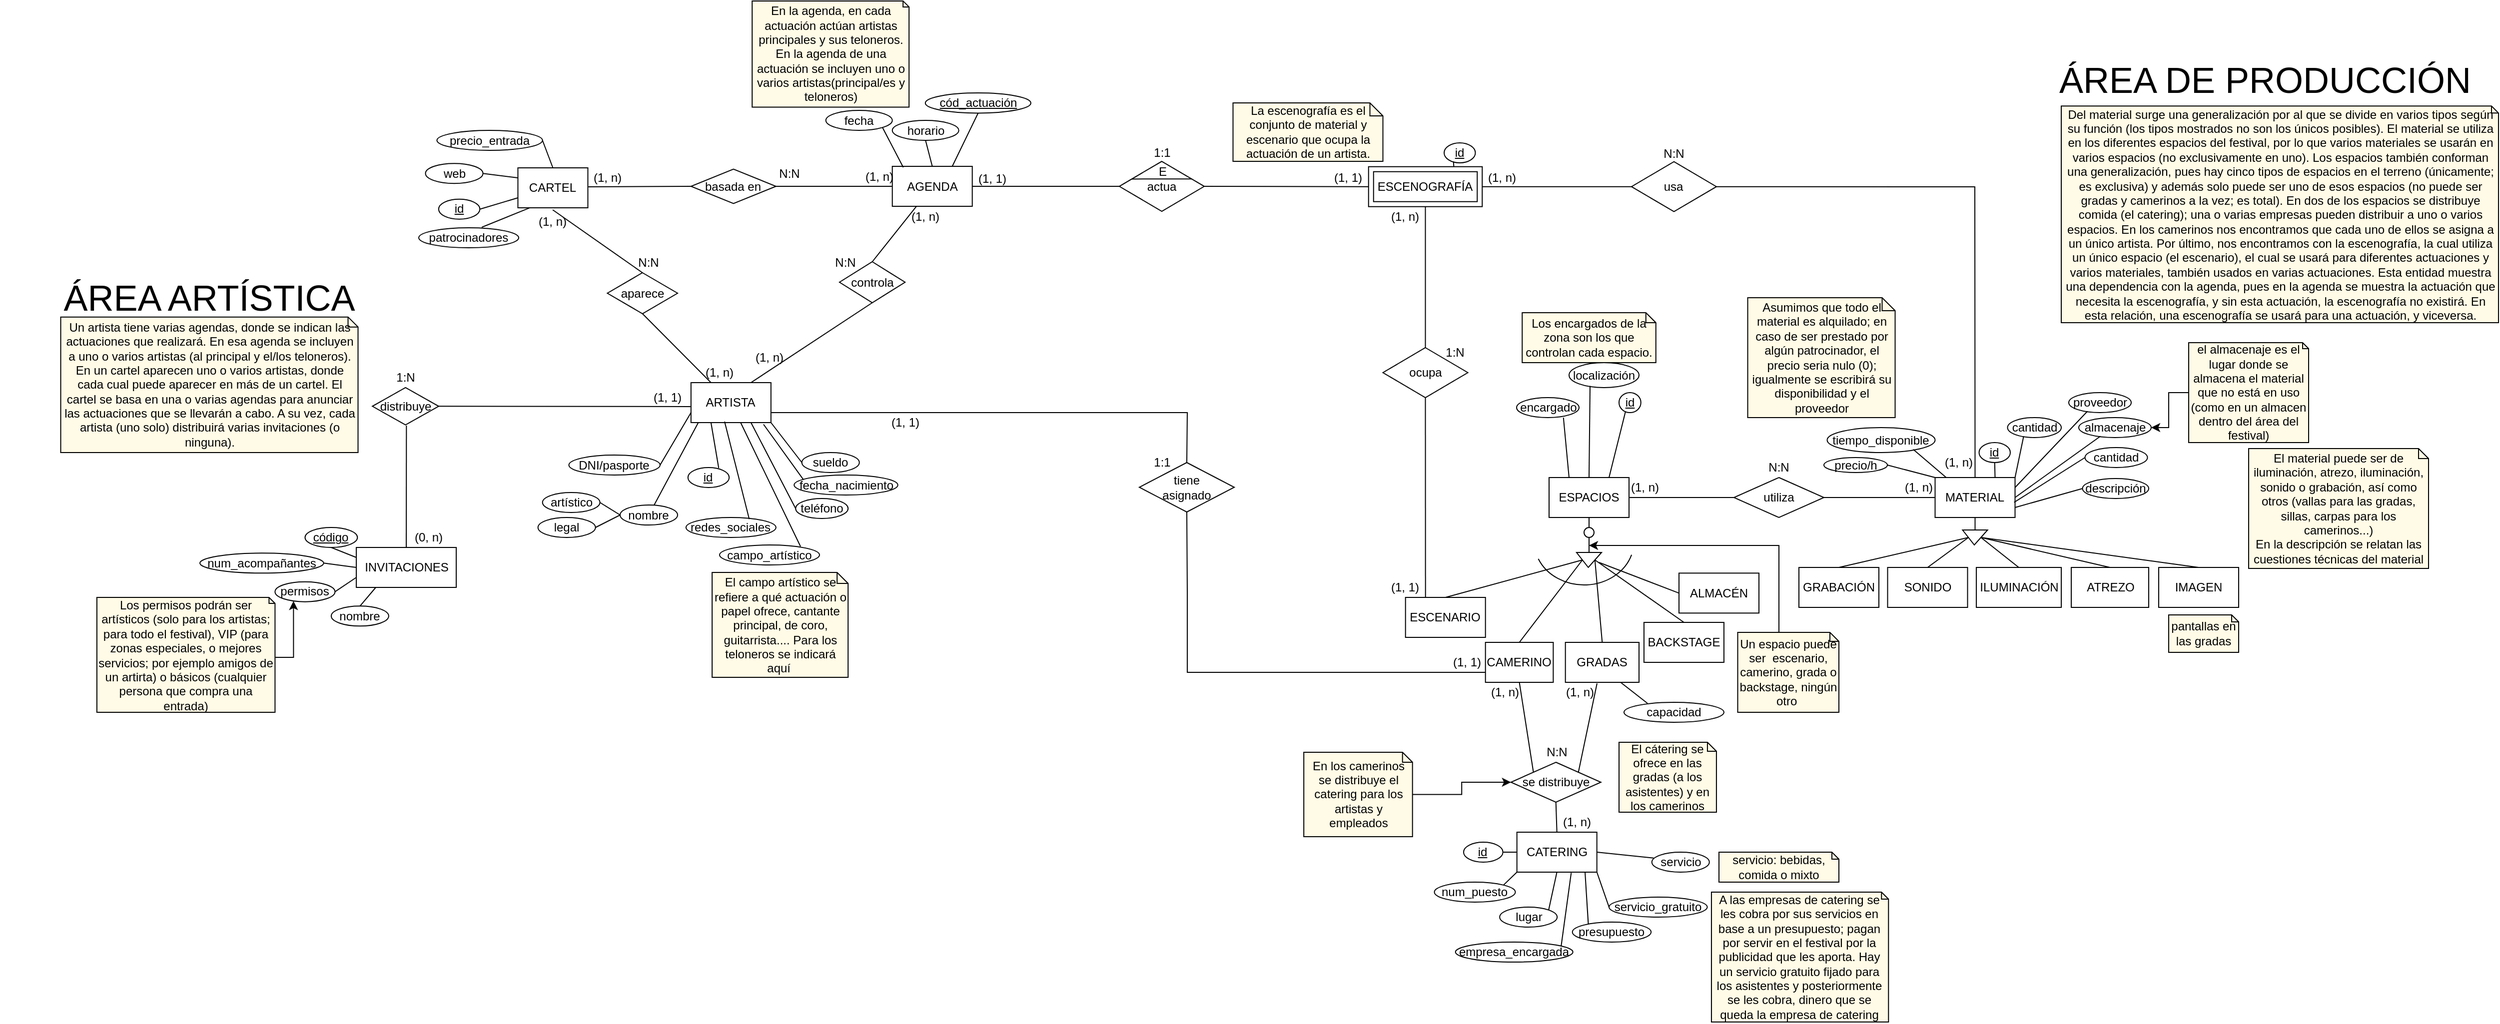 <mxfile version="14.6.6" type="device"><diagram id="wHpsSQKOxJFCnORs4FpX" name="Page-1"><mxGraphModel dx="2212" dy="1757" grid="1" gridSize="10" guides="1" tooltips="1" connect="1" arrows="1" fold="1" page="1" pageScale="1" pageWidth="827" pageHeight="1169" math="0" shadow="0"><root><mxCell id="0"/><mxCell id="1" parent="0"/><mxCell id="zHN2boDvlVWGgwDAEwIw-7" value="ESCENOGRAFÍA" style="shape=ext;margin=3;double=1;whiteSpace=wrap;html=1;align=center;" vertex="1" parent="1"><mxGeometry x="969.37" y="53.84" width="113.75" height="40" as="geometry"/></mxCell><mxCell id="lAFr23rKKSuZjU2SJJOA-1" value="ARTISTA" style="rounded=0;whiteSpace=wrap;html=1;" parent="1" vertex="1"><mxGeometry x="291.42" y="270" width="80" height="40" as="geometry"/></mxCell><mxCell id="lAFr23rKKSuZjU2SJJOA-2" value="CARTEL" style="rounded=0;whiteSpace=wrap;html=1;" parent="1" vertex="1"><mxGeometry x="118.23" y="55" width="70" height="40" as="geometry"/></mxCell><mxCell id="lAFr23rKKSuZjU2SJJOA-3" value="INVITACIONES" style="rounded=0;whiteSpace=wrap;html=1;" parent="1" vertex="1"><mxGeometry x="-43.5" y="435" width="100" height="40" as="geometry"/></mxCell><mxCell id="lAFr23rKKSuZjU2SJJOA-4" value="AGENDA" style="rounded=0;whiteSpace=wrap;html=1;" parent="1" vertex="1"><mxGeometry x="492.85" y="53.51" width="80" height="40" as="geometry"/></mxCell><mxCell id="lAFr23rKKSuZjU2SJJOA-45" value="MATERIAL" style="rounded=0;whiteSpace=wrap;html=1;" parent="1" vertex="1"><mxGeometry x="1536.25" y="365" width="80" height="40" as="geometry"/></mxCell><mxCell id="lAFr23rKKSuZjU2SJJOA-46" value="SONIDO" style="rounded=0;whiteSpace=wrap;html=1;" parent="1" vertex="1"><mxGeometry x="1488.75" y="455" width="80" height="40" as="geometry"/></mxCell><mxCell id="lAFr23rKKSuZjU2SJJOA-47" value="GRABACIÓN" style="rounded=0;whiteSpace=wrap;html=1;" parent="1" vertex="1"><mxGeometry x="1400" y="455" width="80" height="40" as="geometry"/></mxCell><mxCell id="lAFr23rKKSuZjU2SJJOA-48" value="ILUMINACIÓN" style="rounded=0;whiteSpace=wrap;html=1;" parent="1" vertex="1"><mxGeometry x="1577.5" y="455" width="85" height="40" as="geometry"/></mxCell><mxCell id="lAFr23rKKSuZjU2SJJOA-49" value="ESPACIOS" style="rounded=0;whiteSpace=wrap;html=1;" parent="1" vertex="1"><mxGeometry x="1150" y="365" width="80" height="40" as="geometry"/></mxCell><mxCell id="lAFr23rKKSuZjU2SJJOA-50" value="ESCENARIO" style="rounded=0;whiteSpace=wrap;html=1;" parent="1" vertex="1"><mxGeometry x="1006.34" y="485" width="80" height="40" as="geometry"/></mxCell><mxCell id="lAFr23rKKSuZjU2SJJOA-51" value="GRADAS" style="rounded=0;whiteSpace=wrap;html=1;" parent="1" vertex="1"><mxGeometry x="1166.34" y="530" width="73.66" height="40" as="geometry"/></mxCell><mxCell id="lAFr23rKKSuZjU2SJJOA-52" value="BACKSTAGE" style="rounded=0;whiteSpace=wrap;html=1;" parent="1" vertex="1"><mxGeometry x="1244.97" y="510" width="80" height="40" as="geometry"/></mxCell><mxCell id="lAFr23rKKSuZjU2SJJOA-53" value="CATERING" style="rounded=0;whiteSpace=wrap;html=1;" parent="1" vertex="1"><mxGeometry x="1117.84" y="720" width="80" height="40" as="geometry"/></mxCell><mxCell id="lAFr23rKKSuZjU2SJJOA-55" value="" style="endArrow=none;html=1;rounded=0;exitX=0.5;exitY=1;exitDx=0;exitDy=0;startArrow=none;" parent="1" source="ZpnFqnNZQAsO4K6QBseK-27" target="lAFr23rKKSuZjU2SJJOA-56" edge="1"><mxGeometry relative="1" as="geometry"><mxPoint x="1180" y="415" as="sourcePoint"/><mxPoint x="1190" y="425" as="targetPoint"/></mxGeometry></mxCell><mxCell id="lAFr23rKKSuZjU2SJJOA-56" value="" style="verticalLabelPosition=bottom;verticalAlign=top;html=1;shape=mxgraph.basic.acute_triangle;dx=0.53;rotation=-180;" parent="1" vertex="1"><mxGeometry x="1177.5" y="440" width="25" height="15" as="geometry"/></mxCell><mxCell id="lAFr23rKKSuZjU2SJJOA-57" value="" style="endArrow=none;html=1;rounded=0;exitX=0;exitY=0;exitDx=6.625;exitDy=7.5;exitPerimeter=0;entryX=0.5;entryY=0;entryDx=0;entryDy=0;" parent="1" source="lAFr23rKKSuZjU2SJJOA-56" target="lAFr23rKKSuZjU2SJJOA-51" edge="1"><mxGeometry relative="1" as="geometry"><mxPoint x="1130" y="455" as="sourcePoint"/><mxPoint x="1290" y="455" as="targetPoint"/></mxGeometry></mxCell><mxCell id="lAFr23rKKSuZjU2SJJOA-58" value="" style="endArrow=none;html=1;rounded=0;exitX=0;exitY=0;exitDx=19.125;exitDy=7.5;exitPerimeter=0;entryX=0.5;entryY=0;entryDx=0;entryDy=0;" parent="1" source="lAFr23rKKSuZjU2SJJOA-56" target="lAFr23rKKSuZjU2SJJOA-50" edge="1"><mxGeometry relative="1" as="geometry"><mxPoint x="1130" y="455" as="sourcePoint"/><mxPoint x="1290" y="455" as="targetPoint"/></mxGeometry></mxCell><mxCell id="lAFr23rKKSuZjU2SJJOA-59" value="" style="endArrow=none;html=1;rounded=0;entryX=0.5;entryY=0;entryDx=0;entryDy=0;exitX=0;exitY=0;exitDx=6.625;exitDy=7.5;exitPerimeter=0;" parent="1" source="lAFr23rKKSuZjU2SJJOA-56" target="lAFr23rKKSuZjU2SJJOA-52" edge="1"><mxGeometry relative="1" as="geometry"><mxPoint x="1200" y="455" as="sourcePoint"/><mxPoint x="1290" y="455" as="targetPoint"/></mxGeometry></mxCell><mxCell id="lAFr23rKKSuZjU2SJJOA-60" value="utiliza" style="shape=rhombus;perimeter=rhombusPerimeter;whiteSpace=wrap;html=1;align=center;" parent="1" vertex="1"><mxGeometry x="1335" y="365" width="90" height="40" as="geometry"/></mxCell><mxCell id="lAFr23rKKSuZjU2SJJOA-61" value="" style="endArrow=none;html=1;rounded=0;exitX=0.5;exitY=1;exitDx=0;exitDy=0;" parent="1" source="lAFr23rKKSuZjU2SJJOA-45" target="lAFr23rKKSuZjU2SJJOA-62" edge="1"><mxGeometry relative="1" as="geometry"><mxPoint x="1558.75" y="457.5" as="sourcePoint"/><mxPoint x="1558.75" y="477.5" as="targetPoint"/></mxGeometry></mxCell><mxCell id="lAFr23rKKSuZjU2SJJOA-62" value="" style="verticalLabelPosition=bottom;verticalAlign=top;html=1;shape=mxgraph.basic.acute_triangle;dx=0.53;rotation=-180;" parent="1" vertex="1"><mxGeometry x="1563.75" y="417.5" width="25" height="15" as="geometry"/></mxCell><mxCell id="lAFr23rKKSuZjU2SJJOA-63" value="" style="endArrow=none;html=1;rounded=0;exitX=0;exitY=0;exitDx=19.125;exitDy=7.5;exitPerimeter=0;entryX=0.5;entryY=0;entryDx=0;entryDy=0;" parent="1" source="lAFr23rKKSuZjU2SJJOA-62" target="lAFr23rKKSuZjU2SJJOA-46" edge="1"><mxGeometry relative="1" as="geometry"><mxPoint x="1526.25" y="497.5" as="sourcePoint"/><mxPoint x="1586.25" y="497.5" as="targetPoint"/></mxGeometry></mxCell><mxCell id="lAFr23rKKSuZjU2SJJOA-64" value="" style="endArrow=none;html=1;rounded=0;exitX=0;exitY=0;exitDx=19.125;exitDy=7.5;exitPerimeter=0;entryX=0.5;entryY=0;entryDx=0;entryDy=0;" parent="1" source="lAFr23rKKSuZjU2SJJOA-62" target="lAFr23rKKSuZjU2SJJOA-47" edge="1"><mxGeometry relative="1" as="geometry"><mxPoint x="1526.25" y="497.5" as="sourcePoint"/><mxPoint x="1496.25" y="497.5" as="targetPoint"/></mxGeometry></mxCell><mxCell id="lAFr23rKKSuZjU2SJJOA-65" value="" style="endArrow=none;html=1;rounded=0;entryX=0.5;entryY=0;entryDx=0;entryDy=0;exitX=0;exitY=0;exitDx=6.625;exitDy=7.5;exitPerimeter=0;" parent="1" source="lAFr23rKKSuZjU2SJJOA-62" target="lAFr23rKKSuZjU2SJJOA-48" edge="1"><mxGeometry relative="1" as="geometry"><mxPoint x="1596.25" y="497.5" as="sourcePoint"/><mxPoint x="1676.25" y="497.5" as="targetPoint"/></mxGeometry></mxCell><mxCell id="lAFr23rKKSuZjU2SJJOA-66" value="" style="endArrow=none;html=1;rounded=0;exitX=1;exitY=0.5;exitDx=0;exitDy=0;entryX=0;entryY=0.5;entryDx=0;entryDy=0;" parent="1" source="lAFr23rKKSuZjU2SJJOA-49" target="lAFr23rKKSuZjU2SJJOA-60" edge="1"><mxGeometry relative="1" as="geometry"><mxPoint x="1170" y="285" as="sourcePoint"/><mxPoint x="1330" y="285" as="targetPoint"/></mxGeometry></mxCell><mxCell id="lAFr23rKKSuZjU2SJJOA-67" value="" style="endArrow=none;html=1;rounded=0;exitX=1;exitY=0.5;exitDx=0;exitDy=0;entryX=0;entryY=0.5;entryDx=0;entryDy=0;" parent="1" source="lAFr23rKKSuZjU2SJJOA-60" target="lAFr23rKKSuZjU2SJJOA-45" edge="1"><mxGeometry relative="1" as="geometry"><mxPoint x="1170" y="285" as="sourcePoint"/><mxPoint x="1330" y="285" as="targetPoint"/></mxGeometry></mxCell><mxCell id="lAFr23rKKSuZjU2SJJOA-68" value="ocupa" style="shape=rhombus;perimeter=rhombusPerimeter;whiteSpace=wrap;html=1;align=center;" parent="1" vertex="1"><mxGeometry x="983.75" y="235" width="85" height="50" as="geometry"/></mxCell><mxCell id="lAFr23rKKSuZjU2SJJOA-69" value="" style="endArrow=none;html=1;rounded=0;entryX=0.5;entryY=0;entryDx=0;entryDy=0;exitX=1;exitY=0.5;exitDx=0;exitDy=0;" parent="1" source="7BMnyStVyAtj3TDrijPH-26" target="lAFr23rKKSuZjU2SJJOA-45" edge="1"><mxGeometry relative="1" as="geometry"><mxPoint x="1250" y="80" as="sourcePoint"/><mxPoint x="1330" y="515" as="targetPoint"/><Array as="points"><mxPoint x="1576" y="74"/></Array></mxGeometry></mxCell><mxCell id="lAFr23rKKSuZjU2SJJOA-70" value="" style="endArrow=none;html=1;rounded=0;exitX=0.5;exitY=1;exitDx=0;exitDy=0;entryX=0.5;entryY=0;entryDx=0;entryDy=0;" parent="1" source="zHN2boDvlVWGgwDAEwIw-7" target="lAFr23rKKSuZjU2SJJOA-68" edge="1"><mxGeometry relative="1" as="geometry"><mxPoint x="1452" y="155" as="sourcePoint"/><mxPoint x="1558.75" y="225" as="targetPoint"/></mxGeometry></mxCell><mxCell id="lAFr23rKKSuZjU2SJJOA-74" value="se distribuye" style="rhombus;whiteSpace=wrap;html=1;" parent="1" vertex="1"><mxGeometry x="1111.84" y="650" width="90" height="40" as="geometry"/></mxCell><mxCell id="lAFr23rKKSuZjU2SJJOA-75" value="" style="endArrow=none;html=1;exitX=1;exitY=0;exitDx=0;exitDy=0;" parent="1" source="lAFr23rKKSuZjU2SJJOA-74" edge="1"><mxGeometry width="50" height="50" relative="1" as="geometry"><mxPoint x="1471.34" y="610" as="sourcePoint"/><mxPoint x="1198" y="571" as="targetPoint"/></mxGeometry></mxCell><mxCell id="lAFr23rKKSuZjU2SJJOA-76" value="" style="endArrow=none;html=1;exitX=0.5;exitY=1;exitDx=0;exitDy=0;entryX=0.5;entryY=0;entryDx=0;entryDy=0;" parent="1" source="lAFr23rKKSuZjU2SJJOA-74" target="lAFr23rKKSuZjU2SJJOA-53" edge="1"><mxGeometry width="50" height="50" relative="1" as="geometry"><mxPoint x="1180.59" y="690" as="sourcePoint"/><mxPoint x="1477.59" y="610" as="targetPoint"/></mxGeometry></mxCell><mxCell id="lAFr23rKKSuZjU2SJJOA-77" value="" style="endArrow=none;html=1;rounded=0;exitX=0.5;exitY=1;exitDx=0;exitDy=0;entryX=0.25;entryY=0;entryDx=0;entryDy=0;" parent="1" source="lAFr23rKKSuZjU2SJJOA-68" target="lAFr23rKKSuZjU2SJJOA-50" edge="1"><mxGeometry relative="1" as="geometry"><mxPoint x="1425" y="290" as="sourcePoint"/><mxPoint x="1558.75" y="375" as="targetPoint"/></mxGeometry></mxCell><mxCell id="lAFr23rKKSuZjU2SJJOA-78" value="La escenografía es el conjunto de material y escenario que ocupa la actuación de un artista." style="shape=note;size=13;whiteSpace=wrap;html=1;fillColor=#FFFBE6;" parent="1" vertex="1"><mxGeometry x="833.75" y="-10" width="150" height="58.51" as="geometry"/></mxCell><mxCell id="lAFr23rKKSuZjU2SJJOA-80" value="El material puede ser de iluminación, atrezo, iluminación, sonido o grabación, así como otros (vallas para las gradas, sillas, carpas para los camerinos...)&lt;br&gt;En la descripción se relatan las cuestiones técnicas del material" style="shape=note;size=10;whiteSpace=wrap;html=1;fillColor=#FFFBE6;" parent="1" vertex="1"><mxGeometry x="1850" y="336" width="180" height="120" as="geometry"/></mxCell><mxCell id="lAFr23rKKSuZjU2SJJOA-83" style="edgeStyle=orthogonalEdgeStyle;rounded=0;orthogonalLoop=1;jettySize=auto;html=1;" parent="1" source="lAFr23rKKSuZjU2SJJOA-82" edge="1"><mxGeometry relative="1" as="geometry"><mxPoint x="1190" y="433" as="targetPoint"/><Array as="points"><mxPoint x="1380" y="570"/><mxPoint x="1380" y="433"/></Array></mxGeometry></mxCell><mxCell id="lAFr23rKKSuZjU2SJJOA-82" value="Un espacio puede ser&amp;nbsp; escenario, camerino, grada o backstage, ningún otro&amp;nbsp;" style="shape=note;size=9;whiteSpace=wrap;html=1;fillColor=#FFFBE6;" parent="1" vertex="1"><mxGeometry x="1338.75" y="520" width="101.25" height="80" as="geometry"/></mxCell><mxCell id="lAFr23rKKSuZjU2SJJOA-85" style="edgeStyle=orthogonalEdgeStyle;rounded=0;orthogonalLoop=1;jettySize=auto;html=1;entryX=0;entryY=0.5;entryDx=0;entryDy=0;" parent="1" source="lAFr23rKKSuZjU2SJJOA-84" target="lAFr23rKKSuZjU2SJJOA-74" edge="1"><mxGeometry relative="1" as="geometry"/></mxCell><mxCell id="lAFr23rKKSuZjU2SJJOA-84" value="En los camerinos se distribuye el catering para los artistas y empleados" style="shape=note;size=10;whiteSpace=wrap;html=1;fillColor=#FFFBE6;" parent="1" vertex="1"><mxGeometry x="904.59" y="640" width="108.75" height="84.5" as="geometry"/></mxCell><mxCell id="P6zloxRCI6d_RbfvAFW0-1" value="&lt;span&gt;CAMERINO&lt;/span&gt;" style="rounded=0;whiteSpace=wrap;html=1;" parent="1" vertex="1"><mxGeometry x="1086.34" y="530" width="67.84" height="40" as="geometry"/></mxCell><mxCell id="P6zloxRCI6d_RbfvAFW0-2" value="" style="endArrow=none;html=1;exitX=0.5;exitY=0;exitDx=0;exitDy=0;entryX=0;entryY=0;entryDx=19.125;entryDy=7.5;entryPerimeter=0;" parent="1" source="P6zloxRCI6d_RbfvAFW0-1" target="lAFr23rKKSuZjU2SJJOA-56" edge="1"><mxGeometry width="50" height="50" relative="1" as="geometry"><mxPoint x="1310" y="470" as="sourcePoint"/><mxPoint x="1180" y="450" as="targetPoint"/></mxGeometry></mxCell><mxCell id="P6zloxRCI6d_RbfvAFW0-9" value="" style="verticalLabelPosition=bottom;verticalAlign=top;html=1;shape=mxgraph.basic.arc;startAngle=0.3;endAngle=0.684;fillColor=#FFFBE6;" parent="1" vertex="1"><mxGeometry x="1135" y="385" width="100" height="87.5" as="geometry"/></mxCell><mxCell id="P6zloxRCI6d_RbfvAFW0-13" value="IMAGEN" style="rounded=0;whiteSpace=wrap;html=1;" parent="1" vertex="1"><mxGeometry x="1760" y="455" width="80" height="40" as="geometry"/></mxCell><mxCell id="P6zloxRCI6d_RbfvAFW0-14" value="" style="endArrow=none;html=1;exitX=0.5;exitY=0;exitDx=0;exitDy=0;entryX=0;entryY=0;entryDx=6.625;entryDy=7.5;entryPerimeter=0;" parent="1" source="P6zloxRCI6d_RbfvAFW0-13" target="lAFr23rKKSuZjU2SJJOA-62" edge="1"><mxGeometry width="50" height="50" relative="1" as="geometry"><mxPoint x="2158.75" y="555" as="sourcePoint"/><mxPoint x="1890" y="510" as="targetPoint"/></mxGeometry></mxCell><mxCell id="P6zloxRCI6d_RbfvAFW0-15" value="pantallas en las gradas" style="shape=note;size=7;whiteSpace=wrap;html=1;fillColor=#FFFBE6;" parent="1" vertex="1"><mxGeometry x="1770" y="502.5" width="70" height="37.5" as="geometry"/></mxCell><mxCell id="P6zloxRCI6d_RbfvAFW0-16" value="El cátering se ofrece en las gradas (a los asistentes) y en los camerinos" style="shape=note;size=9;whiteSpace=wrap;html=1;fillColor=#FFFBE6;" parent="1" vertex="1"><mxGeometry x="1220" y="630" width="97.47" height="70" as="geometry"/></mxCell><mxCell id="P6zloxRCI6d_RbfvAFW0-17" value="nombre" style="ellipse;whiteSpace=wrap;html=1;align=center;fillColor=#FFFFFF;" parent="1" vertex="1"><mxGeometry x="220.48" y="392.5" width="57.5" height="20" as="geometry"/></mxCell><mxCell id="P6zloxRCI6d_RbfvAFW0-18" value="legal" style="ellipse;whiteSpace=wrap;html=1;align=center;fillColor=#FFFFFF;" parent="1" vertex="1"><mxGeometry x="138.32" y="405" width="57.5" height="20" as="geometry"/></mxCell><mxCell id="P6zloxRCI6d_RbfvAFW0-19" value="artístico" style="ellipse;whiteSpace=wrap;html=1;align=center;fillColor=#FFFFFF;" parent="1" vertex="1"><mxGeometry x="142.82" y="380" width="57.5" height="20" as="geometry"/></mxCell><mxCell id="P6zloxRCI6d_RbfvAFW0-20" value="&lt;u&gt;id&lt;/u&gt;" style="ellipse;whiteSpace=wrap;html=1;align=center;fillColor=#FFFFFF;" parent="1" vertex="1"><mxGeometry x="288.37" y="355" width="41.25" height="20" as="geometry"/></mxCell><mxCell id="P6zloxRCI6d_RbfvAFW0-21" value="DNI/pasporte" style="ellipse;whiteSpace=wrap;html=1;align=center;fillColor=#FFFFFF;" parent="1" vertex="1"><mxGeometry x="169.23" y="342.5" width="91.25" height="20" as="geometry"/></mxCell><mxCell id="P6zloxRCI6d_RbfvAFW0-22" value="fecha_nacimiento" style="ellipse;whiteSpace=wrap;html=1;align=center;fillColor=#FFFFFF;" parent="1" vertex="1"><mxGeometry x="394.6" y="362.5" width="103.75" height="20" as="geometry"/></mxCell><mxCell id="P6zloxRCI6d_RbfvAFW0-23" value="redes_sociales" style="ellipse;whiteSpace=wrap;html=1;align=center;fillColor=#FFFFFF;" parent="1" vertex="1"><mxGeometry x="286.42" y="405.0" width="90" height="20" as="geometry"/></mxCell><mxCell id="P6zloxRCI6d_RbfvAFW0-24" value="teléfono" style="ellipse;whiteSpace=wrap;html=1;align=center;fillColor=#FFFFFF;" parent="1" vertex="1"><mxGeometry x="396.1" y="386" width="52.5" height="20" as="geometry"/></mxCell><mxCell id="P6zloxRCI6d_RbfvAFW0-28" value="" style="endArrow=none;html=1;exitX=0.75;exitY=1;exitDx=0;exitDy=0;entryX=0;entryY=0.5;entryDx=0;entryDy=0;" parent="1" source="lAFr23rKKSuZjU2SJJOA-1" target="P6zloxRCI6d_RbfvAFW0-24" edge="1"><mxGeometry width="50" height="50" relative="1" as="geometry"><mxPoint x="386.79" y="847.5" as="sourcePoint"/><mxPoint x="445.62" y="372.5" as="targetPoint"/></mxGeometry></mxCell><mxCell id="P6zloxRCI6d_RbfvAFW0-29" value="" style="endArrow=none;html=1;exitX=1;exitY=0.5;exitDx=0;exitDy=0;entryX=0;entryY=0.5;entryDx=0;entryDy=0;" parent="1" source="P6zloxRCI6d_RbfvAFW0-19" target="P6zloxRCI6d_RbfvAFW0-17" edge="1"><mxGeometry width="50" height="50" relative="1" as="geometry"><mxPoint x="-34.763" y="290.621" as="sourcePoint"/><mxPoint x="83.23" y="296" as="targetPoint"/></mxGeometry></mxCell><mxCell id="P6zloxRCI6d_RbfvAFW0-30" value="" style="endArrow=none;html=1;exitX=0;exitY=0.5;exitDx=0;exitDy=0;entryX=1;entryY=0.5;entryDx=0;entryDy=0;" parent="1" source="P6zloxRCI6d_RbfvAFW0-17" target="P6zloxRCI6d_RbfvAFW0-18" edge="1"><mxGeometry width="50" height="50" relative="1" as="geometry"><mxPoint x="-34.763" y="311.379" as="sourcePoint"/><mxPoint x="23.23" y="311" as="targetPoint"/></mxGeometry></mxCell><mxCell id="P6zloxRCI6d_RbfvAFW0-35" value="sueldo" style="ellipse;whiteSpace=wrap;html=1;align=center;fillColor=#FFFFFF;" parent="1" vertex="1"><mxGeometry x="402.35" y="340" width="57.5" height="20" as="geometry"/></mxCell><mxCell id="P6zloxRCI6d_RbfvAFW0-36" value="campo_artístico" style="ellipse;whiteSpace=wrap;html=1;align=center;fillColor=#FFFFFF;" parent="1" vertex="1"><mxGeometry x="320.0" y="432.5" width="100" height="20" as="geometry"/></mxCell><mxCell id="P6zloxRCI6d_RbfvAFW0-37" value="El campo artístico se refiere a qué actuación o papel ofrece, cantante principal, de coro, guitarrista.... Para los teloneros se indicará aquí&amp;nbsp;" style="shape=note;size=11;whiteSpace=wrap;html=1;fillColor=#FFFBE6;" parent="1" vertex="1"><mxGeometry x="312.55" y="460" width="136.05" height="105" as="geometry"/></mxCell><mxCell id="P6zloxRCI6d_RbfvAFW0-39" value="" style="endArrow=none;html=1;rounded=0;exitX=0;exitY=0.5;exitDx=0;exitDy=0;entryX=1;entryY=1;entryDx=0;entryDy=0;" parent="1" source="P6zloxRCI6d_RbfvAFW0-35" target="lAFr23rKKSuZjU2SJJOA-1" edge="1"><mxGeometry relative="1" as="geometry"><mxPoint x="461.87" y="722.5" as="sourcePoint"/><mxPoint x="401.35" y="846.82" as="targetPoint"/></mxGeometry></mxCell><mxCell id="P6zloxRCI6d_RbfvAFW0-40" value="" style="endArrow=none;html=1;rounded=0;exitX=0.746;exitY=0.026;exitDx=0;exitDy=0;entryX=0.25;entryY=1;entryDx=0;entryDy=0;exitPerimeter=0;" parent="1" source="P6zloxRCI6d_RbfvAFW0-20" target="lAFr23rKKSuZjU2SJJOA-1" edge="1"><mxGeometry relative="1" as="geometry"><mxPoint x="461.87" y="722.5" as="sourcePoint"/><mxPoint x="326.79" y="847.5" as="targetPoint"/></mxGeometry></mxCell><mxCell id="P6zloxRCI6d_RbfvAFW0-41" value="" style="endArrow=none;html=1;rounded=0;exitX=0.703;exitY=0.082;exitDx=0;exitDy=0;entryX=0.42;entryY=0.975;entryDx=0;entryDy=0;entryPerimeter=0;exitPerimeter=0;" parent="1" source="P6zloxRCI6d_RbfvAFW0-23" target="lAFr23rKKSuZjU2SJJOA-1" edge="1"><mxGeometry relative="1" as="geometry"><mxPoint x="461.87" y="722.5" as="sourcePoint"/><mxPoint x="346.79" y="847.5" as="targetPoint"/></mxGeometry></mxCell><mxCell id="P6zloxRCI6d_RbfvAFW0-42" value="" style="endArrow=none;html=1;rounded=0;exitX=0.81;exitY=0.074;exitDx=0;exitDy=0;exitPerimeter=0;" parent="1" source="P6zloxRCI6d_RbfvAFW0-36" target="lAFr23rKKSuZjU2SJJOA-1" edge="1"><mxGeometry relative="1" as="geometry"><mxPoint x="461.87" y="722.5" as="sourcePoint"/><mxPoint x="366.79" y="847.5" as="targetPoint"/></mxGeometry></mxCell><mxCell id="P6zloxRCI6d_RbfvAFW0-44" value="" style="endArrow=none;html=1;rounded=0;exitX=0.091;exitY=0.24;exitDx=0;exitDy=0;entryX=0.907;entryY=1.044;entryDx=0;entryDy=0;entryPerimeter=0;exitPerimeter=0;" parent="1" source="P6zloxRCI6d_RbfvAFW0-22" target="lAFr23rKKSuZjU2SJJOA-1" edge="1"><mxGeometry relative="1" as="geometry"><mxPoint x="247.87" y="807.5" as="sourcePoint"/><mxPoint x="391" y="840" as="targetPoint"/></mxGeometry></mxCell><mxCell id="P6zloxRCI6d_RbfvAFW0-47" value="" style="endArrow=none;html=1;rounded=0;entryX=0.092;entryY=0.996;entryDx=0;entryDy=0;entryPerimeter=0;" parent="1" source="P6zloxRCI6d_RbfvAFW0-17" target="lAFr23rKKSuZjU2SJJOA-1" edge="1"><mxGeometry relative="1" as="geometry"><mxPoint x="278" y="403" as="sourcePoint"/><mxPoint x="326.79" y="857.5" as="targetPoint"/></mxGeometry></mxCell><mxCell id="P6zloxRCI6d_RbfvAFW0-48" value="" style="endArrow=none;html=1;rounded=0;exitX=1;exitY=0.5;exitDx=0;exitDy=0;entryX=0;entryY=0.75;entryDx=0;entryDy=0;" parent="1" source="P6zloxRCI6d_RbfvAFW0-21" target="lAFr23rKKSuZjU2SJJOA-1" edge="1"><mxGeometry relative="1" as="geometry"><mxPoint x="518.03" y="847.5" as="sourcePoint"/><mxPoint x="408.03" y="847.5" as="targetPoint"/></mxGeometry></mxCell><mxCell id="P6zloxRCI6d_RbfvAFW0-49" value="localización" style="ellipse;whiteSpace=wrap;html=1;align=center;fillColor=#FFFFFF;" parent="1" vertex="1"><mxGeometry x="1170" y="250" width="70" height="25" as="geometry"/></mxCell><mxCell id="P6zloxRCI6d_RbfvAFW0-50" value="" style="endArrow=none;html=1;rounded=0;exitX=0.3;exitY=0.932;exitDx=0;exitDy=0;entryX=0.5;entryY=0;entryDx=0;entryDy=0;exitPerimeter=0;" parent="1" source="P6zloxRCI6d_RbfvAFW0-49" target="lAFr23rKKSuZjU2SJJOA-49" edge="1"><mxGeometry relative="1" as="geometry"><mxPoint x="1655" y="125" as="sourcePoint"/><mxPoint x="1600" y="240" as="targetPoint"/></mxGeometry></mxCell><mxCell id="P6zloxRCI6d_RbfvAFW0-51" value="&lt;u&gt;id&lt;/u&gt;" style="ellipse;whiteSpace=wrap;html=1;align=center;fillColor=#FFFFFF;" parent="1" vertex="1"><mxGeometry x="1220" y="280" width="21.87" height="20" as="geometry"/></mxCell><mxCell id="P6zloxRCI6d_RbfvAFW0-52" value="" style="endArrow=none;html=1;rounded=0;exitX=0.3;exitY=0.932;exitDx=0;exitDy=0;entryX=0.75;entryY=0;entryDx=0;entryDy=0;exitPerimeter=0;" parent="1" source="P6zloxRCI6d_RbfvAFW0-51" target="lAFr23rKKSuZjU2SJJOA-49" edge="1"><mxGeometry relative="1" as="geometry"><mxPoint x="1687.96" y="159.96" as="sourcePoint"/><mxPoint x="1207.68" y="365.0" as="targetPoint"/></mxGeometry></mxCell><mxCell id="P6zloxRCI6d_RbfvAFW0-57" value="&lt;u&gt;id&lt;/u&gt;" style="ellipse;whiteSpace=wrap;html=1;align=center;fillColor=#FFFFFF;" parent="1" vertex="1"><mxGeometry x="1580.25" y="330" width="31.25" height="20" as="geometry"/></mxCell><mxCell id="P6zloxRCI6d_RbfvAFW0-58" value="" style="endArrow=none;html=1;rounded=0;entryX=0.75;entryY=0;entryDx=0;entryDy=0;exitX=0.5;exitY=1;exitDx=0;exitDy=0;" parent="1" source="P6zloxRCI6d_RbfvAFW0-57" target="lAFr23rKKSuZjU2SJJOA-45" edge="1"><mxGeometry relative="1" as="geometry"><mxPoint x="1596" y="349" as="sourcePoint"/><mxPoint x="1612.5" y="365.0" as="targetPoint"/></mxGeometry></mxCell><mxCell id="P6zloxRCI6d_RbfvAFW0-59" value="cantidad" style="ellipse;whiteSpace=wrap;html=1;align=center;fillColor=#FFFFFF;" parent="1" vertex="1"><mxGeometry x="1608.75" y="305" width="53.75" height="20" as="geometry"/></mxCell><mxCell id="P6zloxRCI6d_RbfvAFW0-60" value="" style="endArrow=none;html=1;rounded=0;exitX=0.3;exitY=0.932;exitDx=0;exitDy=0;entryX=1;entryY=0;entryDx=0;entryDy=0;exitPerimeter=0;" parent="1" source="P6zloxRCI6d_RbfvAFW0-59" target="lAFr23rKKSuZjU2SJJOA-45" edge="1"><mxGeometry relative="1" as="geometry"><mxPoint x="2100.46" y="169.96" as="sourcePoint"/><mxPoint x="1632.5" y="365.0" as="targetPoint"/></mxGeometry></mxCell><mxCell id="P6zloxRCI6d_RbfvAFW0-62" value="proveedor" style="ellipse;whiteSpace=wrap;html=1;align=center;fillColor=#FFFFFF;" parent="1" vertex="1"><mxGeometry x="1670" y="280" width="62.5" height="20" as="geometry"/></mxCell><mxCell id="P6zloxRCI6d_RbfvAFW0-63" value="" style="endArrow=none;html=1;rounded=0;exitX=0.3;exitY=0.932;exitDx=0;exitDy=0;entryX=1;entryY=0.25;entryDx=0;entryDy=0;exitPerimeter=0;" parent="1" source="P6zloxRCI6d_RbfvAFW0-62" target="lAFr23rKKSuZjU2SJJOA-45" edge="1"><mxGeometry relative="1" as="geometry"><mxPoint x="2110.46" y="179.96" as="sourcePoint"/><mxPoint x="1642.5" y="375.0" as="targetPoint"/></mxGeometry></mxCell><mxCell id="P6zloxRCI6d_RbfvAFW0-64" value="almacenaje" style="ellipse;whiteSpace=wrap;html=1;align=center;fillColor=#FFFFFF;" parent="1" vertex="1"><mxGeometry x="1680" y="305" width="72.5" height="20" as="geometry"/></mxCell><mxCell id="P6zloxRCI6d_RbfvAFW0-65" value="" style="endArrow=none;html=1;rounded=0;exitX=0.3;exitY=0.932;exitDx=0;exitDy=0;entryX=1;entryY=0.5;entryDx=0;entryDy=0;exitPerimeter=0;" parent="1" source="P6zloxRCI6d_RbfvAFW0-64" target="lAFr23rKKSuZjU2SJJOA-45" edge="1"><mxGeometry relative="1" as="geometry"><mxPoint x="2120.46" y="189.96" as="sourcePoint"/><mxPoint x="1652.5" y="385.0" as="targetPoint"/></mxGeometry></mxCell><mxCell id="P6zloxRCI6d_RbfvAFW0-66" value="cantidad" style="ellipse;whiteSpace=wrap;html=1;align=center;fillColor=#FFFFFF;" parent="1" vertex="1"><mxGeometry x="1686.25" y="335" width="62.5" height="20" as="geometry"/></mxCell><mxCell id="P6zloxRCI6d_RbfvAFW0-67" value="" style="endArrow=none;html=1;rounded=0;exitX=0;exitY=0.5;exitDx=0;exitDy=0;entryX=0.989;entryY=0.621;entryDx=0;entryDy=0;entryPerimeter=0;" parent="1" source="P6zloxRCI6d_RbfvAFW0-66" target="lAFr23rKKSuZjU2SJJOA-45" edge="1"><mxGeometry relative="1" as="geometry"><mxPoint x="2130.46" y="199.96" as="sourcePoint"/><mxPoint x="1662.5" y="395.0" as="targetPoint"/></mxGeometry></mxCell><mxCell id="P6zloxRCI6d_RbfvAFW0-75" style="edgeStyle=orthogonalEdgeStyle;rounded=0;orthogonalLoop=1;jettySize=auto;html=1;entryX=1;entryY=0.5;entryDx=0;entryDy=0;" parent="1" source="P6zloxRCI6d_RbfvAFW0-68" target="P6zloxRCI6d_RbfvAFW0-64" edge="1"><mxGeometry relative="1" as="geometry"/></mxCell><mxCell id="P6zloxRCI6d_RbfvAFW0-68" value="el almacenaje es el lugar donde se almacena el material que no está en uso (como en un almacen dentro del área del festival)" style="shape=note;size=6;whiteSpace=wrap;html=1;fillColor=#FFFBE6;" parent="1" vertex="1"><mxGeometry x="1790" y="230" width="120" height="100" as="geometry"/></mxCell><mxCell id="P6zloxRCI6d_RbfvAFW0-70" value="precio/h" style="ellipse;whiteSpace=wrap;html=1;align=center;fillColor=#FFFFFF;" parent="1" vertex="1"><mxGeometry x="1425" y="345" width="63.5" height="15" as="geometry"/></mxCell><mxCell id="P6zloxRCI6d_RbfvAFW0-71" value="" style="endArrow=none;html=1;rounded=0;exitX=1;exitY=0.5;exitDx=0;exitDy=0;entryX=0;entryY=0;entryDx=0;entryDy=0;" parent="1" source="P6zloxRCI6d_RbfvAFW0-70" target="lAFr23rKKSuZjU2SJJOA-45" edge="1"><mxGeometry relative="1" as="geometry"><mxPoint x="2001" y="127.48" as="sourcePoint"/><mxPoint x="1552.14" y="367.52" as="targetPoint"/></mxGeometry></mxCell><mxCell id="P6zloxRCI6d_RbfvAFW0-72" value="tiempo_disponible" style="ellipse;whiteSpace=wrap;html=1;align=center;fillColor=#FFFFFF;" parent="1" vertex="1"><mxGeometry x="1428.25" y="315" width="108" height="25" as="geometry"/></mxCell><mxCell id="P6zloxRCI6d_RbfvAFW0-73" value="" style="endArrow=none;html=1;rounded=0;exitX=0.798;exitY=0.877;exitDx=0;exitDy=0;entryX=0.141;entryY=0.004;entryDx=0;entryDy=0;exitPerimeter=0;entryPerimeter=0;" parent="1" source="P6zloxRCI6d_RbfvAFW0-72" target="lAFr23rKKSuZjU2SJJOA-45" edge="1"><mxGeometry relative="1" as="geometry"><mxPoint x="1946.75" y="139.98" as="sourcePoint"/><mxPoint x="1502" y="377.5" as="targetPoint"/></mxGeometry></mxCell><mxCell id="P6zloxRCI6d_RbfvAFW0-74" value="Asumimos que todo el material es alquilado; en caso de ser prestado por algún patrocinador, el precio seria nulo (0); igualmente se escribirá su disponibilidad y el proveedor" style="shape=note;size=13;whiteSpace=wrap;html=1;fillColor=#FFFBE6;" parent="1" vertex="1"><mxGeometry x="1348.76" y="185" width="147.5" height="120" as="geometry"/></mxCell><mxCell id="P6zloxRCI6d_RbfvAFW0-76" value="encargado" style="ellipse;whiteSpace=wrap;html=1;align=center;fillColor=#FFFFFF;" parent="1" vertex="1"><mxGeometry x="1117.5" y="285" width="62.5" height="20" as="geometry"/></mxCell><mxCell id="P6zloxRCI6d_RbfvAFW0-77" value="" style="endArrow=none;html=1;rounded=0;exitX=0.75;exitY=1.002;exitDx=0;exitDy=0;entryX=0.25;entryY=0;entryDx=0;entryDy=0;exitPerimeter=0;" parent="1" source="P6zloxRCI6d_RbfvAFW0-76" target="lAFr23rKKSuZjU2SJJOA-49" edge="1"><mxGeometry relative="1" as="geometry"><mxPoint x="1575.46" y="149.96" as="sourcePoint"/><mxPoint x="1107.5" y="345.0" as="targetPoint"/></mxGeometry></mxCell><mxCell id="P6zloxRCI6d_RbfvAFW0-79" value="" style="endArrow=none;html=1;rounded=0;entryX=0;entryY=0.5;entryDx=0;entryDy=0;exitX=1;exitY=0.5;exitDx=0;exitDy=0;" parent="1" source="ZpnFqnNZQAsO4K6QBseK-10" target="zHN2boDvlVWGgwDAEwIw-7" edge="1"><mxGeometry relative="1" as="geometry"><mxPoint x="808" y="80" as="sourcePoint"/><mxPoint x="960" y="130" as="targetPoint"/></mxGeometry></mxCell><mxCell id="P6zloxRCI6d_RbfvAFW0-85" value="Los encargados de la zona son los que controlan cada espacio." style="shape=note;size=10;whiteSpace=wrap;html=1;fillColor=#FFFBE6;" parent="1" vertex="1"><mxGeometry x="1123.12" y="200" width="133.75" height="50" as="geometry"/></mxCell><mxCell id="P6zloxRCI6d_RbfvAFW0-86" value="presupuesto" style="ellipse;whiteSpace=wrap;html=1;align=center;fillColor=#FFFFFF;" parent="1" vertex="1"><mxGeometry x="1173.34" y="810" width="78.75" height="20" as="geometry"/></mxCell><mxCell id="P6zloxRCI6d_RbfvAFW0-87" value="servicio: bebidas, comida o mixto" style="shape=note;size=7;whiteSpace=wrap;html=1;fillColor=#FFFBE6;" parent="1" vertex="1"><mxGeometry x="1320" y="740" width="120" height="30" as="geometry"/></mxCell><mxCell id="P6zloxRCI6d_RbfvAFW0-88" value="" style="endArrow=none;html=1;exitX=0.202;exitY=0.078;exitDx=0;exitDy=0;entryX=0.852;entryY=1;entryDx=0;entryDy=0;entryPerimeter=0;exitPerimeter=0;" parent="1" source="P6zloxRCI6d_RbfvAFW0-86" target="lAFr23rKKSuZjU2SJJOA-53" edge="1"><mxGeometry width="50" height="50" relative="1" as="geometry"><mxPoint x="1708.09" y="750" as="sourcePoint"/><mxPoint x="1188.09" y="780" as="targetPoint"/></mxGeometry></mxCell><mxCell id="P6zloxRCI6d_RbfvAFW0-89" value="empresa_encargada" style="ellipse;whiteSpace=wrap;html=1;align=center;fillColor=#FFFFFF;" parent="1" vertex="1"><mxGeometry x="1056.34" y="830" width="117.5" height="20" as="geometry"/></mxCell><mxCell id="P6zloxRCI6d_RbfvAFW0-90" value="" style="endArrow=none;html=1;exitX=0.9;exitY=0.201;exitDx=0;exitDy=0;entryX=0.679;entryY=1.017;entryDx=0;entryDy=0;exitPerimeter=0;entryPerimeter=0;" parent="1" source="P6zloxRCI6d_RbfvAFW0-89" target="lAFr23rKKSuZjU2SJJOA-53" edge="1"><mxGeometry width="50" height="50" relative="1" as="geometry"><mxPoint x="1708.09" y="750" as="sourcePoint"/><mxPoint x="1158.09" y="765" as="targetPoint"/></mxGeometry></mxCell><mxCell id="P6zloxRCI6d_RbfvAFW0-91" value="servicio" style="ellipse;whiteSpace=wrap;html=1;align=center;fillColor=#FFFFFF;direction=west;" parent="1" vertex="1"><mxGeometry x="1252.87" y="740" width="57.5" height="20" as="geometry"/></mxCell><mxCell id="P6zloxRCI6d_RbfvAFW0-92" value="" style="endArrow=none;html=1;exitX=0.967;exitY=0.707;exitDx=0;exitDy=0;entryX=1;entryY=0.5;entryDx=0;entryDy=0;exitPerimeter=0;" parent="1" source="P6zloxRCI6d_RbfvAFW0-91" target="lAFr23rKKSuZjU2SJJOA-53" edge="1"><mxGeometry width="50" height="50" relative="1" as="geometry"><mxPoint x="1774.46" y="675" as="sourcePoint"/><mxPoint x="1311.94" y="705" as="targetPoint"/></mxGeometry></mxCell><mxCell id="P6zloxRCI6d_RbfvAFW0-101" value="ATREZO" style="rounded=0;whiteSpace=wrap;html=1;" parent="1" vertex="1"><mxGeometry x="1672.5" y="455" width="77.5" height="40" as="geometry"/></mxCell><mxCell id="P6zloxRCI6d_RbfvAFW0-102" value="" style="endArrow=none;html=1;exitX=0.5;exitY=0;exitDx=0;exitDy=0;entryX=0;entryY=0;entryDx=6.625;entryDy=7.5;entryPerimeter=0;" parent="1" source="P6zloxRCI6d_RbfvAFW0-101" target="lAFr23rKKSuZjU2SJJOA-62" edge="1"><mxGeometry width="50" height="50" relative="1" as="geometry"><mxPoint x="1740" y="630" as="sourcePoint"/><mxPoint x="1730" y="600" as="targetPoint"/></mxGeometry></mxCell><mxCell id="P6zloxRCI6d_RbfvAFW0-105" value="descripción" style="ellipse;whiteSpace=wrap;html=1;align=center;fillColor=#FFFFFF;" parent="1" vertex="1"><mxGeometry x="1683.75" y="366" width="66.25" height="20" as="geometry"/></mxCell><mxCell id="P6zloxRCI6d_RbfvAFW0-106" value="" style="endArrow=none;html=1;rounded=0;exitX=0;exitY=0.5;exitDx=0;exitDy=0;entryX=1;entryY=0.75;entryDx=0;entryDy=0;" parent="1" source="P6zloxRCI6d_RbfvAFW0-105" target="lAFr23rKKSuZjU2SJJOA-45" edge="1"><mxGeometry relative="1" as="geometry"><mxPoint x="1515.684" y="370.368" as="sourcePoint"/><mxPoint x="1616.25" y="420" as="targetPoint"/></mxGeometry></mxCell><mxCell id="P6zloxRCI6d_RbfvAFW0-110" value="" style="endArrow=none;html=1;exitX=0;exitY=0;exitDx=0;exitDy=0;entryX=0.5;entryY=1;entryDx=0;entryDy=0;" parent="1" source="lAFr23rKKSuZjU2SJJOA-74" target="P6zloxRCI6d_RbfvAFW0-1" edge="1"><mxGeometry width="50" height="50" relative="1" as="geometry"><mxPoint x="1166.34" y="640" as="sourcePoint"/><mxPoint x="1207.59" y="580" as="targetPoint"/></mxGeometry></mxCell><mxCell id="P6zloxRCI6d_RbfvAFW0-112" value="lugar" style="ellipse;whiteSpace=wrap;html=1;align=center;fillColor=#FFFFFF;" parent="1" vertex="1"><mxGeometry x="1100.59" y="795" width="57.5" height="20" as="geometry"/></mxCell><mxCell id="P6zloxRCI6d_RbfvAFW0-113" value="" style="endArrow=none;html=1;exitX=1;exitY=0;exitDx=0;exitDy=0;entryX=0.5;entryY=1;entryDx=0;entryDy=0;" parent="1" source="P6zloxRCI6d_RbfvAFW0-112" target="lAFr23rKKSuZjU2SJJOA-53" edge="1"><mxGeometry width="50" height="50" relative="1" as="geometry"><mxPoint x="1626.84" y="740" as="sourcePoint"/><mxPoint x="1167.84" y="770" as="targetPoint"/></mxGeometry></mxCell><mxCell id="P6zloxRCI6d_RbfvAFW0-114" value="num_puesto" style="ellipse;whiteSpace=wrap;html=1;align=center;fillColor=#FFFFFF;" parent="1" vertex="1"><mxGeometry x="1035.25" y="770" width="81" height="20" as="geometry"/></mxCell><mxCell id="P6zloxRCI6d_RbfvAFW0-115" value="" style="endArrow=none;html=1;exitX=1;exitY=0;exitDx=0;exitDy=0;entryX=0;entryY=1;entryDx=0;entryDy=0;" parent="1" source="P6zloxRCI6d_RbfvAFW0-114" target="lAFr23rKKSuZjU2SJJOA-53" edge="1"><mxGeometry width="50" height="50" relative="1" as="geometry"><mxPoint x="1593.34" y="720" as="sourcePoint"/><mxPoint x="1104.34" y="740" as="targetPoint"/></mxGeometry></mxCell><mxCell id="P6zloxRCI6d_RbfvAFW0-117" value="&lt;u&gt;id&lt;/u&gt;" style="ellipse;whiteSpace=wrap;html=1;align=center;fillColor=#FFFFFF;" parent="1" vertex="1"><mxGeometry x="1064.47" y="730" width="39.37" height="20" as="geometry"/></mxCell><mxCell id="P6zloxRCI6d_RbfvAFW0-118" value="" style="endArrow=none;html=1;exitX=1;exitY=0.5;exitDx=0;exitDy=0;entryX=0;entryY=0.5;entryDx=0;entryDy=0;" parent="1" source="P6zloxRCI6d_RbfvAFW0-117" target="lAFr23rKKSuZjU2SJJOA-53" edge="1"><mxGeometry width="50" height="50" relative="1" as="geometry"><mxPoint x="1063.84" y="810" as="sourcePoint"/><mxPoint x="1127.84" y="760" as="targetPoint"/></mxGeometry></mxCell><mxCell id="P6zloxRCI6d_RbfvAFW0-119" value="capacidad" style="ellipse;whiteSpace=wrap;html=1;align=center;fillColor=#FFFFFF;" parent="1" vertex="1"><mxGeometry x="1224.97" y="590" width="100" height="20" as="geometry"/></mxCell><mxCell id="P6zloxRCI6d_RbfvAFW0-120" value="" style="endArrow=none;html=1;rounded=0;exitX=0.235;exitY=0.05;exitDx=0;exitDy=0;entryX=0.75;entryY=1;entryDx=0;entryDy=0;exitPerimeter=0;" parent="1" source="P6zloxRCI6d_RbfvAFW0-119" target="lAFr23rKKSuZjU2SJJOA-51" edge="1"><mxGeometry relative="1" as="geometry"><mxPoint x="1153.84" y="560" as="sourcePoint"/><mxPoint x="1313.84" y="560" as="targetPoint"/></mxGeometry></mxCell><mxCell id="P6zloxRCI6d_RbfvAFW0-128" value="" style="endArrow=none;html=1;rounded=0;exitX=0.5;exitY=1;exitDx=0;exitDy=0;entryX=0.25;entryY=0;entryDx=0;entryDy=0;" parent="1" source="P6zloxRCI6d_RbfvAFW0-130" target="lAFr23rKKSuZjU2SJJOA-1" edge="1"><mxGeometry relative="1" as="geometry"><mxPoint x="-103.39" y="55" as="sourcePoint"/><mxPoint x="56.61" y="55" as="targetPoint"/></mxGeometry></mxCell><mxCell id="P6zloxRCI6d_RbfvAFW0-129" value="" style="endArrow=none;html=1;rounded=0;entryX=0.5;entryY=0;entryDx=0;entryDy=0;" parent="1" target="P6zloxRCI6d_RbfvAFW0-130" edge="1"><mxGeometry relative="1" as="geometry"><mxPoint x="153" y="97" as="sourcePoint"/><mxPoint x="146.45" y="-25" as="targetPoint"/></mxGeometry></mxCell><mxCell id="P6zloxRCI6d_RbfvAFW0-130" value="aparece" style="shape=rhombus;perimeter=rhombusPerimeter;whiteSpace=wrap;html=1;align=center;" parent="1" vertex="1"><mxGeometry x="207.73" y="160" width="70.25" height="41" as="geometry"/></mxCell><mxCell id="P6zloxRCI6d_RbfvAFW0-136" value="" style="endArrow=none;html=1;rounded=0;exitX=0.5;exitY=1;exitDx=0;exitDy=0;entryX=0.75;entryY=0;entryDx=0;entryDy=0;" parent="1" source="P6zloxRCI6d_RbfvAFW0-138" target="lAFr23rKKSuZjU2SJJOA-1" edge="1"><mxGeometry relative="1" as="geometry"><mxPoint x="-14.31" y="109.32" as="sourcePoint"/><mxPoint x="242.31" y="109.32" as="targetPoint"/></mxGeometry></mxCell><mxCell id="P6zloxRCI6d_RbfvAFW0-137" value="" style="endArrow=none;html=1;rounded=0;entryX=0.5;entryY=0;entryDx=0;entryDy=0;" parent="1" source="lAFr23rKKSuZjU2SJJOA-4" target="P6zloxRCI6d_RbfvAFW0-138" edge="1"><mxGeometry relative="1" as="geometry"><mxPoint x="610" y="170" as="sourcePoint"/><mxPoint x="316.31" y="29.32" as="targetPoint"/></mxGeometry></mxCell><mxCell id="P6zloxRCI6d_RbfvAFW0-138" value="controla" style="shape=rhombus;perimeter=rhombusPerimeter;whiteSpace=wrap;html=1;align=center;" parent="1" vertex="1"><mxGeometry x="440.0" y="149" width="65.63" height="41" as="geometry"/></mxCell><mxCell id="P6zloxRCI6d_RbfvAFW0-141" value="&lt;u&gt;id&lt;/u&gt;" style="ellipse;whiteSpace=wrap;html=1;align=center;fillColor=#FFFFFF;" parent="1" vertex="1"><mxGeometry x="1045" y="30.0" width="31.25" height="20" as="geometry"/></mxCell><mxCell id="P6zloxRCI6d_RbfvAFW0-142" value="" style="endArrow=none;html=1;rounded=0;exitX=0.3;exitY=0.932;exitDx=0;exitDy=0;entryX=0.75;entryY=0;entryDx=0;entryDy=0;exitPerimeter=0;" parent="1" source="P6zloxRCI6d_RbfvAFW0-141" target="zHN2boDvlVWGgwDAEwIw-7" edge="1"><mxGeometry relative="1" as="geometry"><mxPoint x="1558.59" y="-130.76" as="sourcePoint"/><mxPoint x="1069.74" y="75.0" as="targetPoint"/></mxGeometry></mxCell><mxCell id="P6zloxRCI6d_RbfvAFW0-144" value="" style="endArrow=none;html=1;rounded=0;entryX=0.5;entryY=0;entryDx=0;entryDy=0;" parent="1" target="lAFr23rKKSuZjU2SJJOA-3" edge="1"><mxGeometry relative="1" as="geometry"><mxPoint x="6.66" y="313" as="sourcePoint"/><mxPoint x="119.31" y="539" as="targetPoint"/></mxGeometry></mxCell><mxCell id="P6zloxRCI6d_RbfvAFW0-145" value="" style="endArrow=none;html=1;rounded=0;entryX=0.5;entryY=0;entryDx=0;entryDy=0;" parent="1" target="P6zloxRCI6d_RbfvAFW0-146" edge="1"><mxGeometry relative="1" as="geometry"><mxPoint x="291.66" y="294" as="sourcePoint"/><mxPoint x="263.05" y="493.32" as="targetPoint"/></mxGeometry></mxCell><mxCell id="P6zloxRCI6d_RbfvAFW0-146" value="distribuye" style="shape=rhombus;perimeter=rhombusPerimeter;whiteSpace=wrap;html=1;align=center;direction=south;" parent="1" vertex="1"><mxGeometry x="-27.4" y="275" width="66.31" height="37.32" as="geometry"/></mxCell><mxCell id="P6zloxRCI6d_RbfvAFW0-148" value="" style="endArrow=none;html=1;rounded=0;entryX=0.5;entryY=0;entryDx=0;entryDy=0;exitX=0;exitY=0.5;exitDx=0;exitDy=0;" parent="1" source="lAFr23rKKSuZjU2SJJOA-4" target="P6zloxRCI6d_RbfvAFW0-149" edge="1"><mxGeometry relative="1" as="geometry"><mxPoint x="475.9" y="84.92" as="sourcePoint"/><mxPoint x="461.9" y="84.92" as="targetPoint"/></mxGeometry></mxCell><mxCell id="P6zloxRCI6d_RbfvAFW0-149" value="basada en" style="shape=rhombus;perimeter=rhombusPerimeter;whiteSpace=wrap;html=1;align=center;direction=south;" parent="1" vertex="1"><mxGeometry x="291.42" y="56.34" width="85" height="34.33" as="geometry"/></mxCell><mxCell id="P6zloxRCI6d_RbfvAFW0-154" value="precio_entrada" style="ellipse;whiteSpace=wrap;html=1;align=center;fillColor=#FFFFFF;" parent="1" vertex="1"><mxGeometry x="37.2" y="17.5" width="105.62" height="20" as="geometry"/></mxCell><mxCell id="P6zloxRCI6d_RbfvAFW0-156" value="web" style="ellipse;whiteSpace=wrap;html=1;align=center;fillColor=#FFFFFF;" parent="1" vertex="1"><mxGeometry x="25.75" y="50.59" width="57.5" height="20" as="geometry"/></mxCell><mxCell id="P6zloxRCI6d_RbfvAFW0-157" value="" style="endArrow=none;html=1;rounded=0;entryX=0;entryY=0.25;entryDx=0;entryDy=0;exitX=1;exitY=0.5;exitDx=0;exitDy=0;" parent="1" source="P6zloxRCI6d_RbfvAFW0-156" target="lAFr23rKKSuZjU2SJJOA-2" edge="1"><mxGeometry relative="1" as="geometry"><mxPoint x="70" y="60" as="sourcePoint"/><mxPoint x="218.23" y="105" as="targetPoint"/></mxGeometry></mxCell><mxCell id="P6zloxRCI6d_RbfvAFW0-158" value="patrocinadores" style="ellipse;whiteSpace=wrap;html=1;align=center;fillColor=#FFFFFF;" parent="1" vertex="1"><mxGeometry x="19.0" y="115" width="100" height="20" as="geometry"/></mxCell><mxCell id="P6zloxRCI6d_RbfvAFW0-159" value="" style="endArrow=none;html=1;rounded=0;exitX=0.63;exitY=-0.026;exitDx=0;exitDy=0;exitPerimeter=0;entryX=0.163;entryY=1.004;entryDx=0;entryDy=0;entryPerimeter=0;" parent="1" source="P6zloxRCI6d_RbfvAFW0-158" target="lAFr23rKKSuZjU2SJJOA-2" edge="1"><mxGeometry relative="1" as="geometry"><mxPoint x="297.86" y="-5" as="sourcePoint"/><mxPoint x="127.13" y="100" as="targetPoint"/></mxGeometry></mxCell><mxCell id="P6zloxRCI6d_RbfvAFW0-160" value="&lt;u&gt;id&lt;/u&gt;" style="ellipse;whiteSpace=wrap;html=1;align=center;fillColor=#FFFFFF;" parent="1" vertex="1"><mxGeometry x="38.91" y="86.34" width="41.25" height="20" as="geometry"/></mxCell><mxCell id="P6zloxRCI6d_RbfvAFW0-162" value="" style="endArrow=none;html=1;rounded=0;exitX=1;exitY=0.5;exitDx=0;exitDy=0;entryX=0;entryY=0.75;entryDx=0;entryDy=0;" parent="1" source="P6zloxRCI6d_RbfvAFW0-160" target="lAFr23rKKSuZjU2SJJOA-2" edge="1"><mxGeometry relative="1" as="geometry"><mxPoint x="464.4" y="-34" as="sourcePoint"/><mxPoint x="192.9" y="65" as="targetPoint"/></mxGeometry></mxCell><mxCell id="P6zloxRCI6d_RbfvAFW0-170" value="&lt;u&gt;cód_actuación&lt;/u&gt;" style="ellipse;whiteSpace=wrap;html=1;align=center;fillColor=#FFFFFF;" parent="1" vertex="1"><mxGeometry x="525.88" y="-20" width="105.6" height="20.22" as="geometry"/></mxCell><mxCell id="P6zloxRCI6d_RbfvAFW0-171" value="" style="endArrow=none;html=1;rounded=0;exitX=0.5;exitY=1;exitDx=0;exitDy=0;entryX=0.75;entryY=0;entryDx=0;entryDy=0;" parent="1" source="P6zloxRCI6d_RbfvAFW0-170" target="lAFr23rKKSuZjU2SJJOA-4" edge="1"><mxGeometry relative="1" as="geometry"><mxPoint x="671.48" y="-6.16" as="sourcePoint"/><mxPoint x="554.35" y="103.84" as="targetPoint"/></mxGeometry></mxCell><mxCell id="P6zloxRCI6d_RbfvAFW0-178" value="En la agenda, en cada actuación actúan artistas principales y sus teloneros. En la agenda de una actuación se incluyen uno o varios artistas(principal/es y teloneros)" style="shape=note;size=6;whiteSpace=wrap;html=1;fillColor=#FFFBE6;" parent="1" vertex="1"><mxGeometry x="352.61" y="-112.06" width="156.98" height="106.34" as="geometry"/></mxCell><mxCell id="P6zloxRCI6d_RbfvAFW0-179" value="nombre" style="ellipse;whiteSpace=wrap;html=1;align=center;fillColor=#FFFFFF;" parent="1" vertex="1"><mxGeometry x="-68.56" y="493.66" width="57.5" height="20" as="geometry"/></mxCell><mxCell id="P6zloxRCI6d_RbfvAFW0-180" value="" style="endArrow=none;html=1;rounded=0;exitX=0.5;exitY=0;exitDx=0;exitDy=0;entryX=0.195;entryY=1;entryDx=0;entryDy=0;entryPerimeter=0;" parent="1" source="P6zloxRCI6d_RbfvAFW0-179" target="lAFr23rKKSuZjU2SJJOA-3" edge="1"><mxGeometry relative="1" as="geometry"><mxPoint x="10.19" y="335" as="sourcePoint"/><mxPoint x="-98.8" y="445.52" as="targetPoint"/></mxGeometry></mxCell><mxCell id="P6zloxRCI6d_RbfvAFW0-181" value="permisos" style="ellipse;whiteSpace=wrap;html=1;align=center;fillColor=#FFFFFF;" parent="1" vertex="1"><mxGeometry x="-124.81" y="469.33" width="60" height="20" as="geometry"/></mxCell><mxCell id="P6zloxRCI6d_RbfvAFW0-182" value="" style="endArrow=none;html=1;rounded=0;exitX=1;exitY=0.5;exitDx=0;exitDy=0;entryX=0;entryY=0.75;entryDx=0;entryDy=0;" parent="1" source="P6zloxRCI6d_RbfvAFW0-181" target="lAFr23rKKSuZjU2SJJOA-3" edge="1"><mxGeometry relative="1" as="geometry"><mxPoint x="20.19" y="345" as="sourcePoint"/><mxPoint x="-133.5" y="445" as="targetPoint"/></mxGeometry></mxCell><mxCell id="P6zloxRCI6d_RbfvAFW0-196" style="edgeStyle=orthogonalEdgeStyle;rounded=0;orthogonalLoop=1;jettySize=auto;html=1;entryX=0.308;entryY=0.965;entryDx=0;entryDy=0;entryPerimeter=0;" parent="1" source="P6zloxRCI6d_RbfvAFW0-183" target="P6zloxRCI6d_RbfvAFW0-181" edge="1"><mxGeometry relative="1" as="geometry"><mxPoint x="-104.81" y="495" as="targetPoint"/><Array as="points"><mxPoint x="-106.81" y="545"/></Array></mxGeometry></mxCell><mxCell id="P6zloxRCI6d_RbfvAFW0-183" value="Los permisos podrán ser artísticos (solo para los artistas; para todo el festival), VIP (para zonas especiales, o mejores servicios; por ejemplo amigos de un artirta) o básicos (cualquier persona que compra una entrada)" style="shape=note;size=6;whiteSpace=wrap;html=1;fillColor=#FFFBE6;" parent="1" vertex="1"><mxGeometry x="-303.06" y="485" width="178.25" height="115" as="geometry"/></mxCell><mxCell id="P6zloxRCI6d_RbfvAFW0-184" value="num_acompañantes" style="ellipse;whiteSpace=wrap;html=1;align=center;fillColor=#FFFFFF;" parent="1" vertex="1"><mxGeometry x="-200" y="440.67" width="123.88" height="20" as="geometry"/></mxCell><mxCell id="P6zloxRCI6d_RbfvAFW0-185" value="" style="endArrow=none;html=1;rounded=0;exitX=1;exitY=0.5;exitDx=0;exitDy=0;entryX=0;entryY=0.5;entryDx=0;entryDy=0;" parent="1" source="P6zloxRCI6d_RbfvAFW0-184" target="lAFr23rKKSuZjU2SJJOA-3" edge="1"><mxGeometry relative="1" as="geometry"><mxPoint x="8.88" y="316.34" as="sourcePoint"/><mxPoint x="-54.81" y="436.34" as="targetPoint"/></mxGeometry></mxCell><mxCell id="P6zloxRCI6d_RbfvAFW0-186" value="&lt;u&gt;código&lt;/u&gt;" style="ellipse;whiteSpace=wrap;html=1;align=center;fillColor=#FFFFFF;direction=west;" parent="1" vertex="1"><mxGeometry x="-94.78" y="415" width="52.44" height="20" as="geometry"/></mxCell><mxCell id="P6zloxRCI6d_RbfvAFW0-187" value="" style="endArrow=none;html=1;rounded=0;exitX=0.5;exitY=0;exitDx=0;exitDy=0;entryX=0;entryY=0.25;entryDx=0;entryDy=0;" parent="1" source="P6zloxRCI6d_RbfvAFW0-186" target="lAFr23rKKSuZjU2SJJOA-3" edge="1"><mxGeometry relative="1" as="geometry"><mxPoint x="170.88" y="266.34" as="sourcePoint"/><mxPoint x="32.25" y="365" as="targetPoint"/></mxGeometry></mxCell><mxCell id="P6zloxRCI6d_RbfvAFW0-191" value="A las empresas de catering se les cobra por sus servicios en base a un presupuesto; pagan por servir en el festival por la publicidad que les aporta. Hay un servicio gratuito fijado para los asistentes y posteriormente se les cobra, dinero que se queda la empresa de catering" style="shape=note;size=7;whiteSpace=wrap;html=1;fillColor=#FFFBE6;" parent="1" vertex="1"><mxGeometry x="1312.48" y="780" width="177.16" height="130" as="geometry"/></mxCell><mxCell id="P6zloxRCI6d_RbfvAFW0-194" value="servicio_gratuito" style="ellipse;whiteSpace=wrap;html=1;align=center;fillColor=#FFFFFF;direction=west;" parent="1" vertex="1"><mxGeometry x="1210" y="785" width="98.28" height="20" as="geometry"/></mxCell><mxCell id="P6zloxRCI6d_RbfvAFW0-195" value="" style="endArrow=none;html=1;exitX=1;exitY=0.5;exitDx=0;exitDy=0;entryX=1;entryY=1;entryDx=0;entryDy=0;" parent="1" source="P6zloxRCI6d_RbfvAFW0-194" target="lAFr23rKKSuZjU2SJJOA-53" edge="1"><mxGeometry width="50" height="50" relative="1" as="geometry"><mxPoint x="1820.15" y="645" as="sourcePoint"/><mxPoint x="1243.53" y="710" as="targetPoint"/></mxGeometry></mxCell><mxCell id="7BMnyStVyAtj3TDrijPH-2" value="&lt;font style=&quot;font-size: 36px&quot;&gt;ÁREA ARTÍSTICA&lt;/font&gt;" style="text;html=1;strokeColor=none;fillColor=none;align=center;verticalAlign=middle;whiteSpace=wrap;rounded=0;" parent="1" vertex="1"><mxGeometry x="-400" y="135" width="419" height="100" as="geometry"/></mxCell><mxCell id="7BMnyStVyAtj3TDrijPH-3" value="&lt;font style=&quot;font-size: 36px&quot;&gt;ÁREA DE PRODUCCIÓN&lt;/font&gt;" style="text;html=1;strokeColor=none;fillColor=none;align=center;verticalAlign=middle;whiteSpace=wrap;rounded=0;" parent="1" vertex="1"><mxGeometry x="1656.75" y="-75.72" width="419" height="85.72" as="geometry"/></mxCell><mxCell id="7BMnyStVyAtj3TDrijPH-8" value="(1, n)" style="text;html=1;strokeColor=none;fillColor=none;align=center;verticalAlign=middle;whiteSpace=wrap;rounded=0;" parent="1" vertex="1"><mxGeometry x="986.28" y="93.51" width="40" height="20" as="geometry"/></mxCell><mxCell id="7BMnyStVyAtj3TDrijPH-11" value="(1, 1)" style="text;html=1;strokeColor=none;fillColor=none;align=center;verticalAlign=middle;whiteSpace=wrap;rounded=0;" parent="1" vertex="1"><mxGeometry x="986.28" y="465" width="40" height="20" as="geometry"/></mxCell><mxCell id="7BMnyStVyAtj3TDrijPH-26" value="usa" style="shape=rhombus;perimeter=rhombusPerimeter;whiteSpace=wrap;html=1;align=center;" parent="1" vertex="1"><mxGeometry x="1232.47" y="48.84" width="85" height="50" as="geometry"/></mxCell><mxCell id="7BMnyStVyAtj3TDrijPH-27" value="" style="endArrow=none;html=1;rounded=0;exitX=1;exitY=0.5;exitDx=0;exitDy=0;entryX=0;entryY=0.5;entryDx=0;entryDy=0;" parent="1" source="zHN2boDvlVWGgwDAEwIw-7" target="7BMnyStVyAtj3TDrijPH-26" edge="1"><mxGeometry relative="1" as="geometry"><mxPoint x="1036.25" y="110.0" as="sourcePoint"/><mxPoint x="1036.25" y="150.0" as="targetPoint"/></mxGeometry></mxCell><mxCell id="7BMnyStVyAtj3TDrijPH-28" value="1:N" style="text;html=1;strokeColor=none;fillColor=none;align=center;verticalAlign=middle;whiteSpace=wrap;rounded=0;" parent="1" vertex="1"><mxGeometry x="1036.25" y="230" width="40" height="20" as="geometry"/></mxCell><mxCell id="7BMnyStVyAtj3TDrijPH-29" value="(1, n)" style="text;html=1;strokeColor=none;fillColor=none;align=center;verticalAlign=middle;whiteSpace=wrap;rounded=0;" parent="1" vertex="1"><mxGeometry x="1083.12" y="55" width="40" height="20" as="geometry"/></mxCell><mxCell id="7BMnyStVyAtj3TDrijPH-30" value="N:N" style="text;html=1;strokeColor=none;fillColor=none;align=center;verticalAlign=middle;whiteSpace=wrap;rounded=0;" parent="1" vertex="1"><mxGeometry x="1254.97" y="30.59" width="40" height="20" as="geometry"/></mxCell><mxCell id="7BMnyStVyAtj3TDrijPH-31" value="(1, n)" style="text;html=1;strokeColor=none;fillColor=none;align=center;verticalAlign=middle;whiteSpace=wrap;rounded=0;" parent="1" vertex="1"><mxGeometry x="1540.25" y="340" width="40" height="20" as="geometry"/></mxCell><mxCell id="7BMnyStVyAtj3TDrijPH-34" value="(1, n)" style="text;html=1;strokeColor=none;fillColor=none;align=center;verticalAlign=middle;whiteSpace=wrap;rounded=0;" parent="1" vertex="1"><mxGeometry x="1500.25" y="365" width="40" height="20" as="geometry"/></mxCell><mxCell id="7BMnyStVyAtj3TDrijPH-35" value="(1, n)" style="text;html=1;strokeColor=none;fillColor=none;align=center;verticalAlign=middle;whiteSpace=wrap;rounded=0;" parent="1" vertex="1"><mxGeometry x="1225.78" y="365" width="40" height="20" as="geometry"/></mxCell><mxCell id="7BMnyStVyAtj3TDrijPH-36" value="N:N" style="text;html=1;strokeColor=none;fillColor=none;align=center;verticalAlign=middle;whiteSpace=wrap;rounded=0;" parent="1" vertex="1"><mxGeometry x="1360" y="345" width="40" height="20" as="geometry"/></mxCell><mxCell id="7BMnyStVyAtj3TDrijPH-37" value="(1, n)" style="text;html=1;strokeColor=none;fillColor=none;align=center;verticalAlign=middle;whiteSpace=wrap;rounded=0;" parent="1" vertex="1"><mxGeometry x="1157.84" y="700" width="40" height="20" as="geometry"/></mxCell><mxCell id="7BMnyStVyAtj3TDrijPH-39" value="(1, n)" style="text;html=1;strokeColor=none;fillColor=none;align=center;verticalAlign=middle;whiteSpace=wrap;rounded=0;" parent="1" vertex="1"><mxGeometry x="1086.34" y="570" width="40" height="20" as="geometry"/></mxCell><mxCell id="7BMnyStVyAtj3TDrijPH-40" value="(1, n)" style="text;html=1;strokeColor=none;fillColor=none;align=center;verticalAlign=middle;whiteSpace=wrap;rounded=0;" parent="1" vertex="1"><mxGeometry x="1161.34" y="570" width="40" height="20" as="geometry"/></mxCell><mxCell id="7BMnyStVyAtj3TDrijPH-42" value="N:N" style="text;html=1;strokeColor=none;fillColor=none;align=center;verticalAlign=middle;whiteSpace=wrap;rounded=0;" parent="1" vertex="1"><mxGeometry x="1137.84" y="630" width="40" height="20" as="geometry"/></mxCell><mxCell id="7BMnyStVyAtj3TDrijPH-43" value="(1, n)" style="text;html=1;strokeColor=none;fillColor=none;align=center;verticalAlign=middle;whiteSpace=wrap;rounded=0;" parent="1" vertex="1"><mxGeometry x="350.0" y="235" width="40" height="20" as="geometry"/></mxCell><mxCell id="7BMnyStVyAtj3TDrijPH-44" value="N:N" style="text;html=1;strokeColor=none;fillColor=none;align=center;verticalAlign=middle;whiteSpace=wrap;rounded=0;" parent="1" vertex="1"><mxGeometry x="426.35" y="140" width="40" height="20" as="geometry"/></mxCell><mxCell id="7BMnyStVyAtj3TDrijPH-45" value="(1, n)" style="text;html=1;strokeColor=none;fillColor=none;align=center;verticalAlign=middle;whiteSpace=wrap;rounded=0;" parent="1" vertex="1"><mxGeometry x="300.0" y="250" width="40" height="20" as="geometry"/></mxCell><mxCell id="7BMnyStVyAtj3TDrijPH-46" value="N:N" style="text;html=1;strokeColor=none;fillColor=none;align=center;verticalAlign=middle;whiteSpace=wrap;rounded=0;" parent="1" vertex="1"><mxGeometry x="229.23" y="140" width="40" height="20" as="geometry"/></mxCell><mxCell id="7BMnyStVyAtj3TDrijPH-47" value="(1, n)" style="text;html=1;strokeColor=none;fillColor=none;align=center;verticalAlign=middle;whiteSpace=wrap;rounded=0;" parent="1" vertex="1"><mxGeometry x="133.23" y="98.84" width="40" height="20" as="geometry"/></mxCell><mxCell id="7BMnyStVyAtj3TDrijPH-48" value="(1, n)" style="text;html=1;strokeColor=none;fillColor=none;align=center;verticalAlign=middle;whiteSpace=wrap;rounded=0;" parent="1" vertex="1"><mxGeometry x="188.23" y="55" width="40" height="20" as="geometry"/></mxCell><mxCell id="7BMnyStVyAtj3TDrijPH-49" value="1:N" style="text;html=1;strokeColor=none;fillColor=none;align=center;verticalAlign=middle;whiteSpace=wrap;rounded=0;" parent="1" vertex="1"><mxGeometry x="-14.25" y="255.0" width="40" height="20" as="geometry"/></mxCell><mxCell id="7BMnyStVyAtj3TDrijPH-54" value="(0, n)" style="text;html=1;strokeColor=none;fillColor=none;align=center;verticalAlign=middle;whiteSpace=wrap;rounded=0;" parent="1" vertex="1"><mxGeometry x="9.0" y="415" width="40" height="20" as="geometry"/></mxCell><mxCell id="7BMnyStVyAtj3TDrijPH-55" value="(1, 1)" style="text;html=1;strokeColor=none;fillColor=none;align=center;verticalAlign=middle;whiteSpace=wrap;rounded=0;" parent="1" vertex="1"><mxGeometry x="248.37" y="275" width="40" height="20" as="geometry"/></mxCell><mxCell id="7BMnyStVyAtj3TDrijPH-56" value="(1, n)" style="text;html=1;strokeColor=none;fillColor=none;align=center;verticalAlign=middle;whiteSpace=wrap;rounded=0;" parent="1" vertex="1"><mxGeometry x="459.85" y="53.84" width="40" height="20" as="geometry"/></mxCell><mxCell id="7BMnyStVyAtj3TDrijPH-58" value="N:N" style="text;html=1;strokeColor=none;fillColor=none;align=center;verticalAlign=middle;whiteSpace=wrap;rounded=0;" parent="1" vertex="1"><mxGeometry x="369.5" y="50.59" width="40" height="20" as="geometry"/></mxCell><mxCell id="7BMnyStVyAtj3TDrijPH-59" value="Un artista tiene varias agendas, donde se indican las actuaciones que realizará. En esa agenda se incluyen a uno o varios artistas (al principal y el/los teloneros). En un cartel aparecen uno o varios artistas, donde cada cual puede aparecer en más de un cartel. El cartel se basa en una o varias agendas para anunciar las actuaciones que se llevarán a cabo. A su vez, cada artista (uno solo) distribuirá varias invitaciones (o ninguna)." style="shape=note;size=10;whiteSpace=wrap;html=1;fillColor=#FFFBE6;" parent="1" vertex="1"><mxGeometry x="-339.25" y="204.33" width="297.5" height="135.67" as="geometry"/></mxCell><mxCell id="ZpnFqnNZQAsO4K6QBseK-10" value="actua" style="shape=rhombus;perimeter=rhombusPerimeter;whiteSpace=wrap;html=1;align=center;" parent="1" vertex="1"><mxGeometry x="720" y="48.51" width="85" height="50" as="geometry"/></mxCell><mxCell id="ZpnFqnNZQAsO4K6QBseK-13" value="" style="endArrow=none;html=1;rounded=0;exitX=0;exitY=0.75;exitDx=0;exitDy=0;entryX=0.5;entryY=1;entryDx=0;entryDy=0;" parent="1" source="P6zloxRCI6d_RbfvAFW0-1" target="ZpnFqnNZQAsO4K6QBseK-14" edge="1"><mxGeometry relative="1" as="geometry"><mxPoint x="1117.34" y="197.5" as="sourcePoint"/><mxPoint x="800" y="350" as="targetPoint"/><Array as="points"><mxPoint x="788" y="560"/><mxPoint x="788" y="480"/></Array></mxGeometry></mxCell><mxCell id="ZpnFqnNZQAsO4K6QBseK-14" value="tiene &lt;br&gt;asignado" style="shape=rhombus;perimeter=rhombusPerimeter;whiteSpace=wrap;html=1;align=center;" parent="1" vertex="1"><mxGeometry x="740" y="350" width="95" height="49.5" as="geometry"/></mxCell><mxCell id="ZpnFqnNZQAsO4K6QBseK-15" value="" style="endArrow=none;html=1;rounded=0;entryX=0.5;entryY=0;entryDx=0;entryDy=0;" parent="1" target="ZpnFqnNZQAsO4K6QBseK-14" edge="1"><mxGeometry relative="1" as="geometry"><mxPoint x="371" y="300" as="sourcePoint"/><mxPoint x="493.28" y="445" as="targetPoint"/><Array as="points"><mxPoint x="788" y="300"/></Array></mxGeometry></mxCell><mxCell id="ZpnFqnNZQAsO4K6QBseK-17" value="(1, 1)" style="text;html=1;strokeColor=none;fillColor=none;align=center;verticalAlign=middle;whiteSpace=wrap;rounded=0;" parent="1" vertex="1"><mxGeometry x="929.37" y="55" width="40" height="20" as="geometry"/></mxCell><mxCell id="ZpnFqnNZQAsO4K6QBseK-19" value="1:1" style="text;html=1;strokeColor=none;fillColor=none;align=center;verticalAlign=middle;whiteSpace=wrap;rounded=0;" parent="1" vertex="1"><mxGeometry x="742.5" y="30" width="40" height="20" as="geometry"/></mxCell><mxCell id="ZpnFqnNZQAsO4K6QBseK-21" value="(1, 1)" style="text;html=1;strokeColor=none;fillColor=none;align=center;verticalAlign=middle;whiteSpace=wrap;rounded=0;" parent="1" vertex="1"><mxGeometry x="1050" y="540" width="36.34" height="20" as="geometry"/></mxCell><mxCell id="ZpnFqnNZQAsO4K6QBseK-23" value="(1, 1)" style="text;html=1;strokeColor=none;fillColor=none;align=center;verticalAlign=middle;whiteSpace=wrap;rounded=0;" parent="1" vertex="1"><mxGeometry x="485.88" y="300" width="40" height="20" as="geometry"/></mxCell><mxCell id="ZpnFqnNZQAsO4K6QBseK-24" value="1:1" style="text;html=1;strokeColor=none;fillColor=none;align=center;verticalAlign=middle;whiteSpace=wrap;rounded=0;" parent="1" vertex="1"><mxGeometry x="742.5" y="340" width="40" height="20" as="geometry"/></mxCell><mxCell id="ZpnFqnNZQAsO4K6QBseK-25" value="(1, 1)" style="text;html=1;strokeColor=none;fillColor=none;align=center;verticalAlign=middle;whiteSpace=wrap;rounded=0;" parent="1" vertex="1"><mxGeometry x="572.85" y="56.34" width="40" height="20" as="geometry"/></mxCell><mxCell id="ZpnFqnNZQAsO4K6QBseK-27" value="" style="ellipse;whiteSpace=wrap;html=1;aspect=fixed;" parent="1" vertex="1"><mxGeometry x="1185" y="415" width="10" height="10" as="geometry"/></mxCell><mxCell id="ZpnFqnNZQAsO4K6QBseK-28" value="" style="endArrow=none;html=1;rounded=0;exitX=0.5;exitY=1;exitDx=0;exitDy=0;" parent="1" source="lAFr23rKKSuZjU2SJJOA-49" target="ZpnFqnNZQAsO4K6QBseK-27" edge="1"><mxGeometry relative="1" as="geometry"><mxPoint x="1190" y="405" as="sourcePoint"/><mxPoint x="1190" y="440" as="targetPoint"/></mxGeometry></mxCell><mxCell id="ZpnFqnNZQAsO4K6QBseK-32" value="fecha" style="ellipse;whiteSpace=wrap;html=1;align=center;fillColor=#FFFFFF;direction=west;" parent="1" vertex="1"><mxGeometry x="426.35" y="-2.5" width="66.5" height="20" as="geometry"/></mxCell><mxCell id="ZpnFqnNZQAsO4K6QBseK-33" value="horario" style="ellipse;whiteSpace=wrap;html=1;align=center;fillColor=#FFFFFF;direction=west;" parent="1" vertex="1"><mxGeometry x="492.85" y="7.5" width="66.5" height="20" as="geometry"/></mxCell><mxCell id="ZpnFqnNZQAsO4K6QBseK-34" value="" style="endArrow=none;html=1;rounded=0;entryX=0.5;entryY=0;entryDx=0;entryDy=0;exitX=0.5;exitY=0;exitDx=0;exitDy=0;" parent="1" source="ZpnFqnNZQAsO4K6QBseK-33" target="lAFr23rKKSuZjU2SJJOA-4" edge="1"><mxGeometry relative="1" as="geometry"><mxPoint x="505.516" y="115.613" as="sourcePoint"/><mxPoint x="522.85" y="102.5" as="targetPoint"/></mxGeometry></mxCell><mxCell id="ZpnFqnNZQAsO4K6QBseK-35" value="" style="endArrow=none;html=1;rounded=0;exitX=0;exitY=0;exitDx=0;exitDy=0;entryX=0.137;entryY=0.025;entryDx=0;entryDy=0;entryPerimeter=0;" parent="1" source="ZpnFqnNZQAsO4K6QBseK-32" target="lAFr23rKKSuZjU2SJJOA-4" edge="1"><mxGeometry relative="1" as="geometry"><mxPoint x="465.67" y="98.17" as="sourcePoint"/><mxPoint x="492.82" y="47.5" as="targetPoint"/></mxGeometry></mxCell><mxCell id="QT2rly6GP5SWBmnFtCsJ-8" value="" style="endArrow=none;html=1;rounded=0;entryX=1;entryY=0.5;entryDx=0;entryDy=0;exitX=0.5;exitY=0;exitDx=0;exitDy=0;" parent="1" source="lAFr23rKKSuZjU2SJJOA-2" target="P6zloxRCI6d_RbfvAFW0-154" edge="1"><mxGeometry relative="1" as="geometry"><mxPoint x="126.34" y="-20" as="sourcePoint"/><mxPoint x="9.005" y="-10" as="targetPoint"/></mxGeometry></mxCell><mxCell id="QT2rly6GP5SWBmnFtCsJ-9" value="" style="endArrow=none;html=1;rounded=0;entryX=0.5;entryY=1;entryDx=0;entryDy=0;" parent="1" target="P6zloxRCI6d_RbfvAFW0-149" edge="1"><mxGeometry relative="1" as="geometry"><mxPoint x="188" y="74" as="sourcePoint"/><mxPoint x="442" y="94.915" as="targetPoint"/></mxGeometry></mxCell><mxCell id="QT2rly6GP5SWBmnFtCsJ-11" value="(1, n)" style="text;html=1;strokeColor=none;fillColor=none;align=center;verticalAlign=middle;whiteSpace=wrap;rounded=0;" parent="1" vertex="1"><mxGeometry x="506.1" y="93.51" width="40" height="20" as="geometry"/></mxCell><mxCell id="QT2rly6GP5SWBmnFtCsJ-14" value="" style="endArrow=none;html=1;rounded=0;entryX=1;entryY=0.5;entryDx=0;entryDy=0;exitX=0;exitY=0.5;exitDx=0;exitDy=0;" parent="1" source="ZpnFqnNZQAsO4K6QBseK-10" target="lAFr23rKKSuZjU2SJJOA-4" edge="1"><mxGeometry relative="1" as="geometry"><mxPoint x="815" y="83.51" as="sourcePoint"/><mxPoint x="986.25" y="90" as="targetPoint"/></mxGeometry></mxCell><mxCell id="zHN2boDvlVWGgwDAEwIw-1" value="Del material surge una generalización por al que se divide en varios tipos según su función (los tipos mostrados no son los únicos posibles). El material se utiliza en los diferentes espacios del festival, por lo que varios materiales se usarán en varios espacios (no exclusivamente en uno). Los espacios también conforman una generalización, pues hay cinco tipos de espacios en el terreno (únicamente; es exclusiva) y además solo puede ser uno de esos espacios (no puede ser gradas y camerinos a la vez; es total). En dos de los espacios se distribuye comida (el catering); una o varias empresas pueden distribuir a uno o varios espacios. En los camerinos nos encontramos que cada uno de ellos se asigna a un único artista. Por último, nos encontramos con la escenografía, la cual utiliza un único espacio (el escenario), el cual se usará para diferentes actuaciones y varios materiales, también usados en varias actuaciones. Esta entidad muestra una dependencia con la agenda, pues en la agenda se muestra la actuación que necesita la escenografía, y sin esta actuación, la escenografía no existirá. En esta relación, una escenografía se usará para una actuación, y viceversa." style="shape=note;size=7;whiteSpace=wrap;html=1;fillColor=#FFFBE6;" vertex="1" parent="1"><mxGeometry x="1662.5" y="-6.83" width="437.5" height="216.83" as="geometry"/></mxCell><mxCell id="zHN2boDvlVWGgwDAEwIw-2" value="ALMACÉN" style="rounded=0;whiteSpace=wrap;html=1;" vertex="1" parent="1"><mxGeometry x="1280" y="460.67" width="80" height="40" as="geometry"/></mxCell><mxCell id="zHN2boDvlVWGgwDAEwIw-3" value="" style="endArrow=none;html=1;rounded=0;entryX=0;entryY=0.5;entryDx=0;entryDy=0;" edge="1" parent="1" target="zHN2boDvlVWGgwDAEwIw-2"><mxGeometry relative="1" as="geometry"><mxPoint x="1200" y="450" as="sourcePoint"/><mxPoint x="1294.97" y="520" as="targetPoint"/></mxGeometry></mxCell><mxCell id="zHN2boDvlVWGgwDAEwIw-5" value="" style="endArrow=none;html=1;rounded=0;" edge="1" parent="1"><mxGeometry relative="1" as="geometry"><mxPoint x="732.5" y="66.2" as="sourcePoint"/><mxPoint x="792.5" y="66.1" as="targetPoint"/><Array as="points"><mxPoint x="762.5" y="66.1"/></Array></mxGeometry></mxCell><mxCell id="zHN2boDvlVWGgwDAEwIw-6" value="E" style="text;html=1;align=center;verticalAlign=middle;resizable=0;points=[];autosize=1;strokeColor=none;" vertex="1" parent="1"><mxGeometry x="752.5" y="48.51" width="20" height="20" as="geometry"/></mxCell></root></mxGraphModel></diagram></mxfile>
